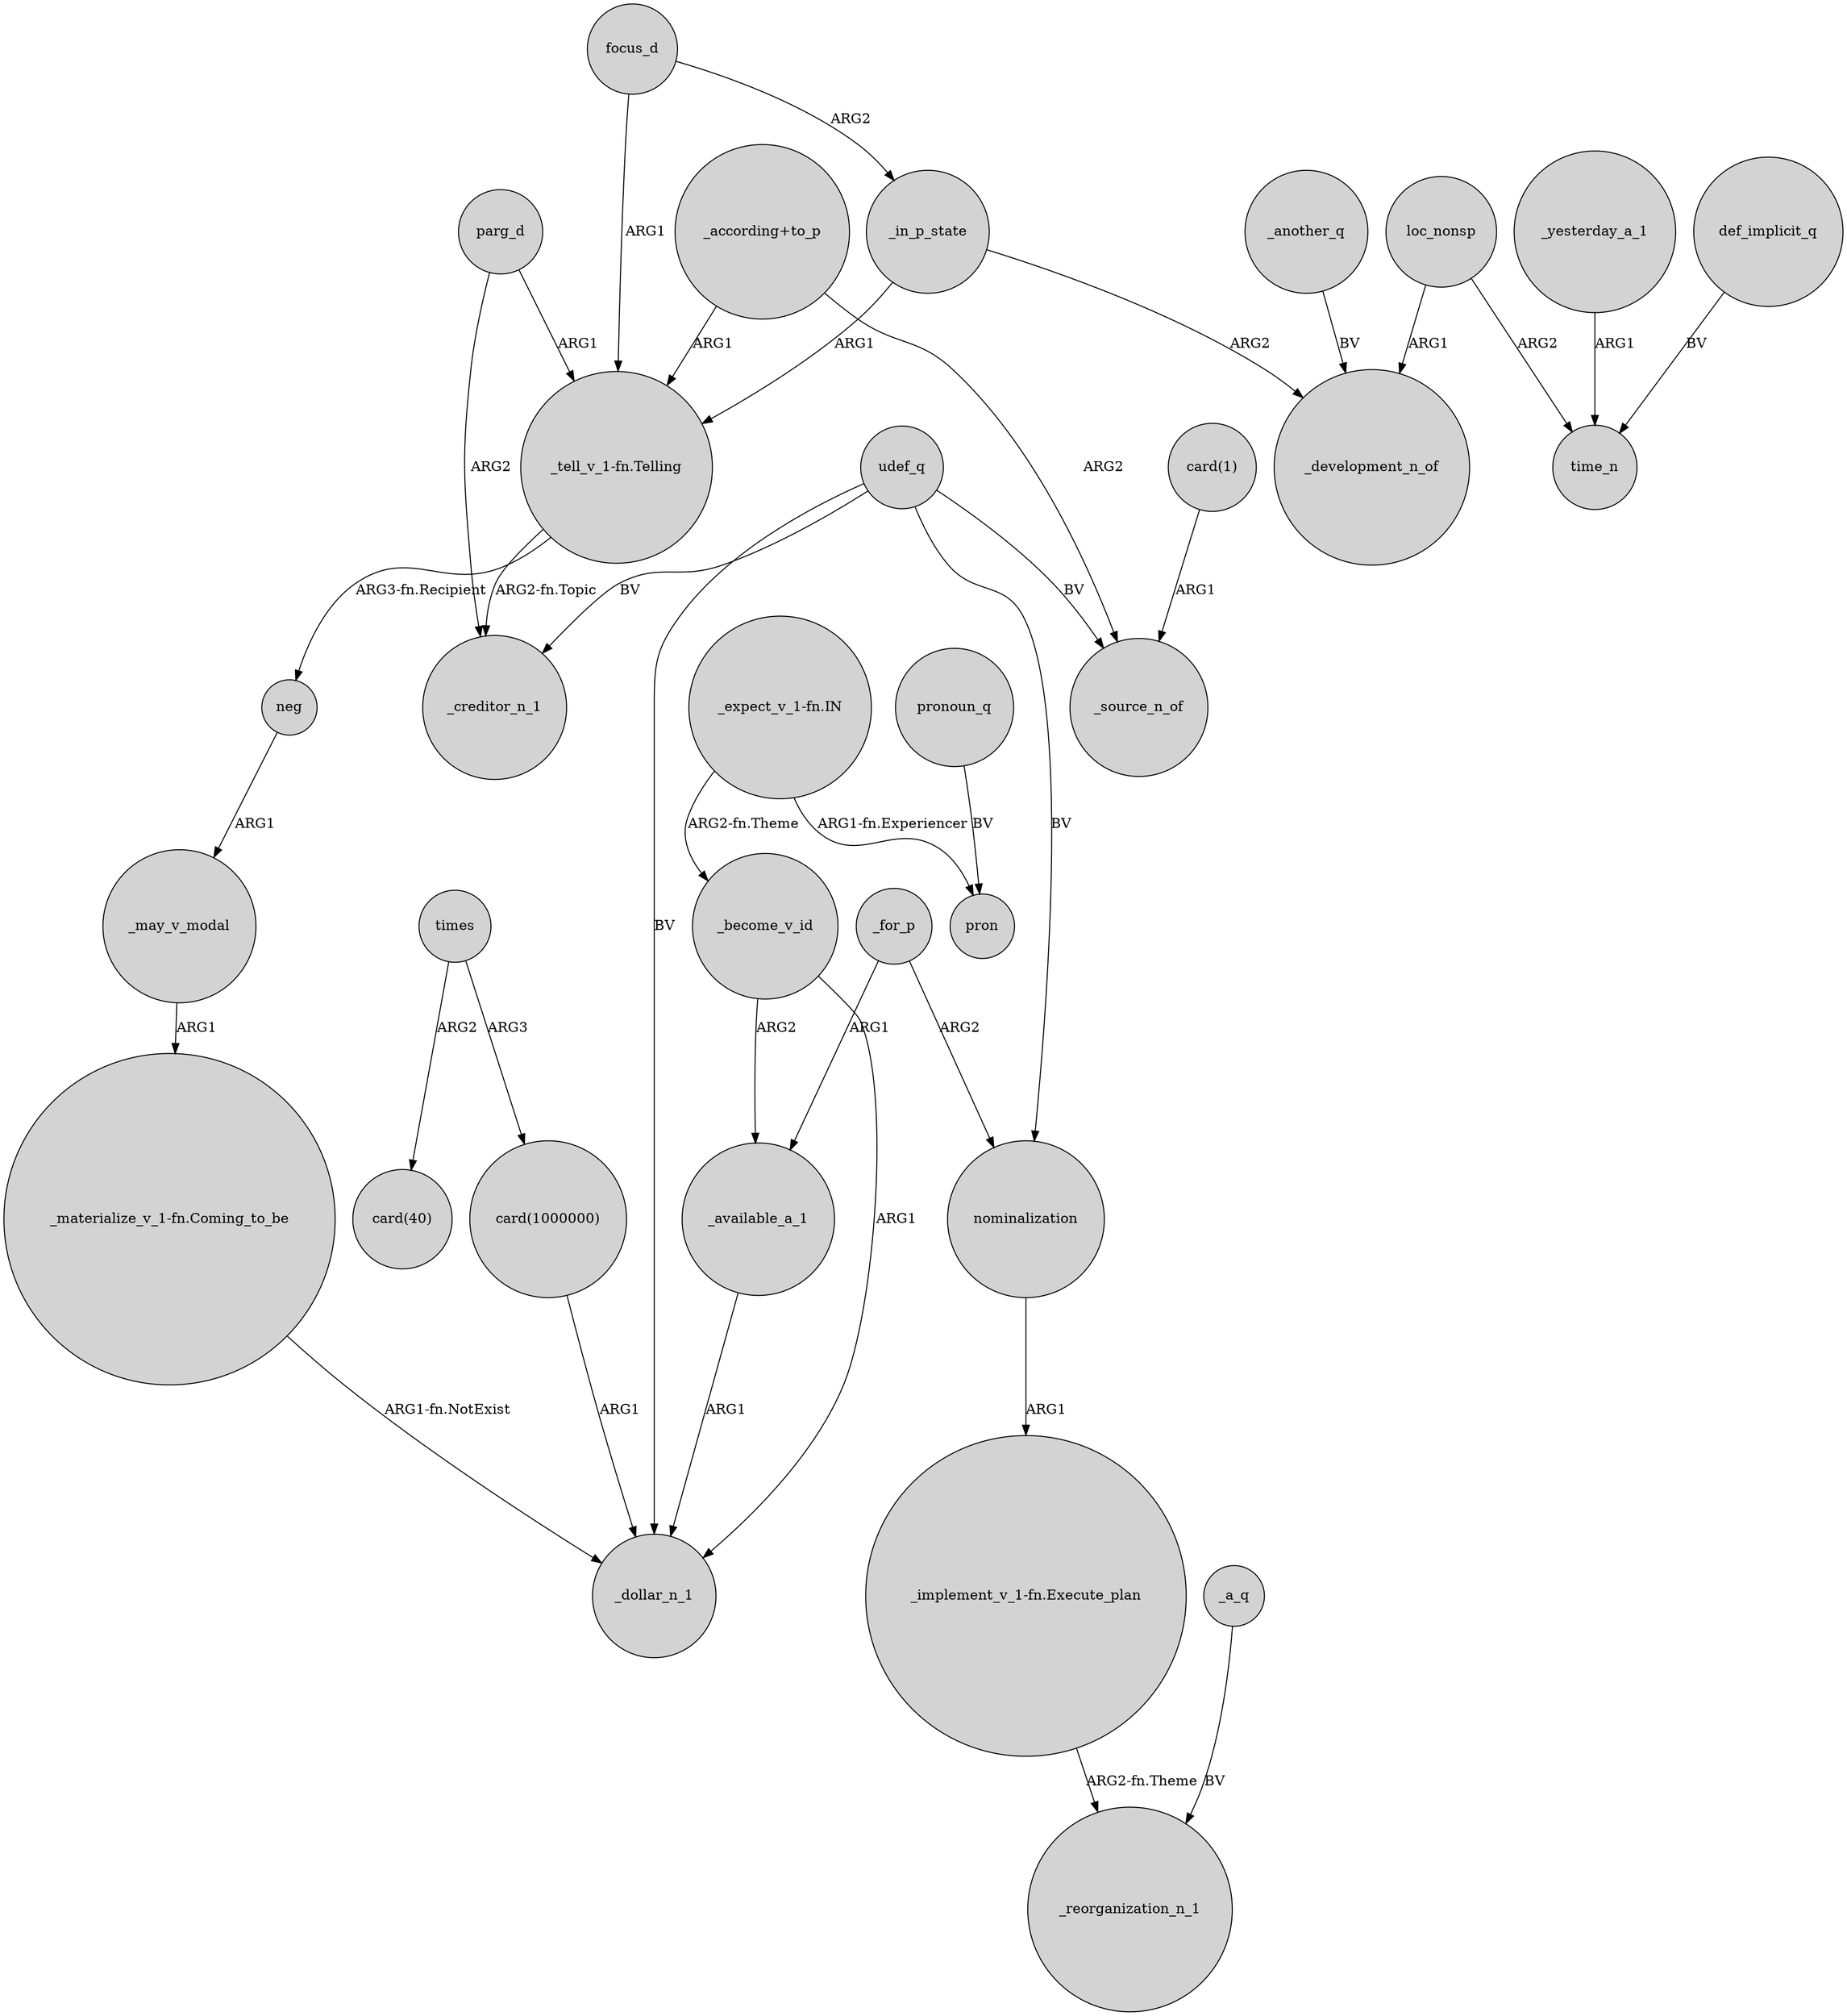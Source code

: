 digraph {
	node [shape=circle style=filled]
	"card(1000000)" -> _dollar_n_1 [label=ARG1]
	_yesterday_a_1 -> time_n [label=ARG1]
	parg_d -> "_tell_v_1-fn.Telling" [label=ARG1]
	"_tell_v_1-fn.Telling" -> _creditor_n_1 [label="ARG2-fn.Topic"]
	"_tell_v_1-fn.Telling" -> neg [label="ARG3-fn.Recipient"]
	times -> "card(40)" [label=ARG2]
	_may_v_modal -> "_materialize_v_1-fn.Coming_to_be" [label=ARG1]
	"_implement_v_1-fn.Execute_plan" -> _reorganization_n_1 [label="ARG2-fn.Theme"]
	_become_v_id -> _dollar_n_1 [label=ARG1]
	_for_p -> _available_a_1 [label=ARG1]
	focus_d -> _in_p_state [label=ARG2]
	neg -> _may_v_modal [label=ARG1]
	_for_p -> nominalization [label=ARG2]
	nominalization -> "_implement_v_1-fn.Execute_plan" [label=ARG1]
	"_materialize_v_1-fn.Coming_to_be" -> _dollar_n_1 [label="ARG1-fn.NotExist"]
	_in_p_state -> "_tell_v_1-fn.Telling" [label=ARG1]
	"_expect_v_1-fn.IN" -> _become_v_id [label="ARG2-fn.Theme"]
	"_according+to_p" -> _source_n_of [label=ARG2]
	_available_a_1 -> _dollar_n_1 [label=ARG1]
	loc_nonsp -> time_n [label=ARG2]
	focus_d -> "_tell_v_1-fn.Telling" [label=ARG1]
	pronoun_q -> pron [label=BV]
	_become_v_id -> _available_a_1 [label=ARG2]
	loc_nonsp -> _development_n_of [label=ARG1]
	_a_q -> _reorganization_n_1 [label=BV]
	times -> "card(1000000)" [label=ARG3]
	"card(1)" -> _source_n_of [label=ARG1]
	parg_d -> _creditor_n_1 [label=ARG2]
	udef_q -> nominalization [label=BV]
	"_expect_v_1-fn.IN" -> pron [label="ARG1-fn.Experiencer"]
	udef_q -> _creditor_n_1 [label=BV]
	"_according+to_p" -> "_tell_v_1-fn.Telling" [label=ARG1]
	_another_q -> _development_n_of [label=BV]
	udef_q -> _source_n_of [label=BV]
	_in_p_state -> _development_n_of [label=ARG2]
	udef_q -> _dollar_n_1 [label=BV]
	def_implicit_q -> time_n [label=BV]
}
